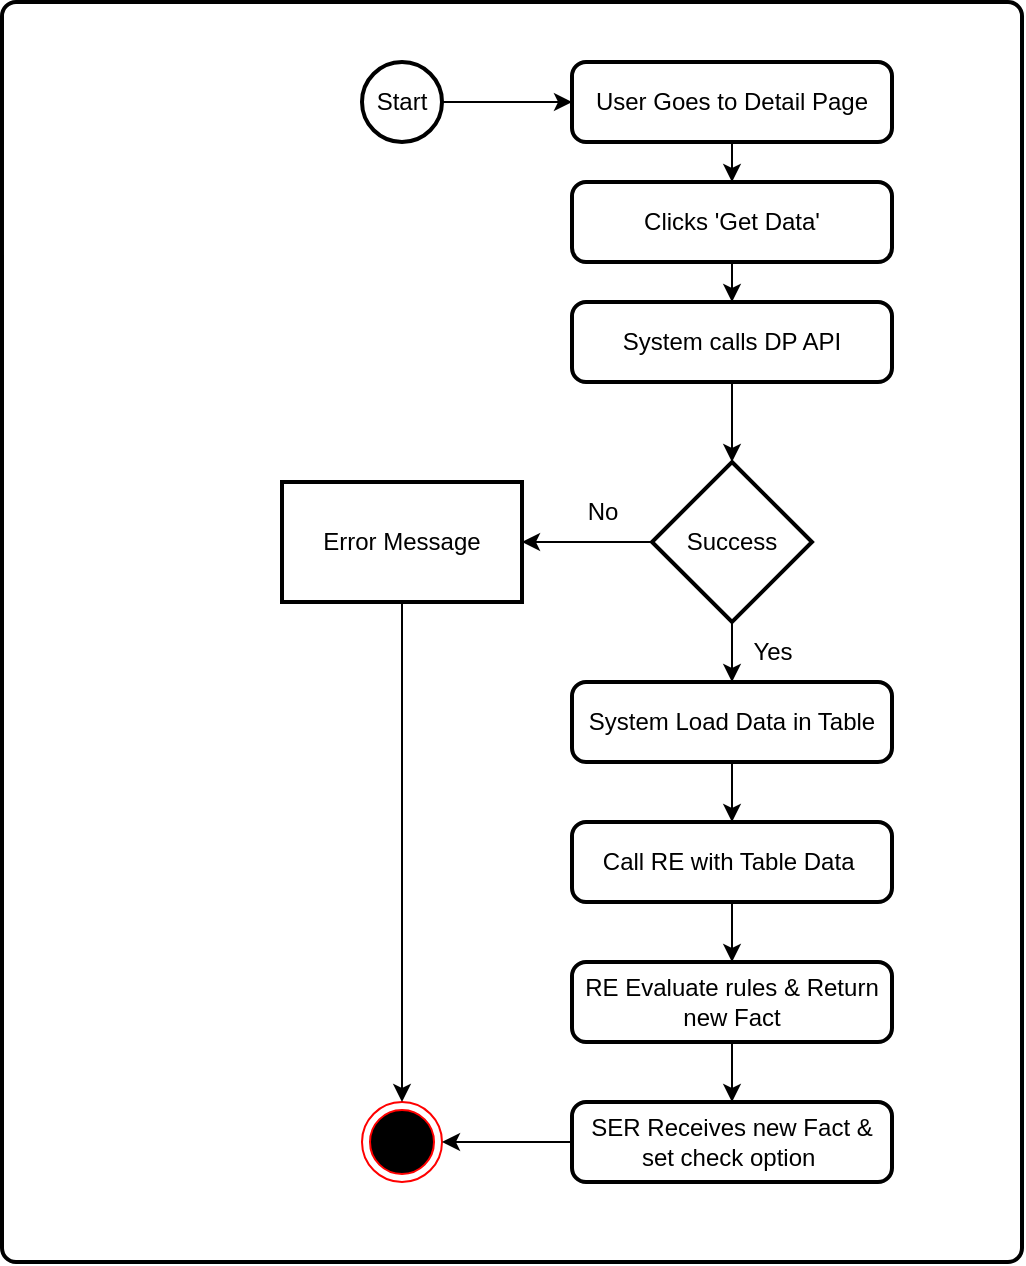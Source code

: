 <mxfile version="22.0.3" type="github">
  <diagram name="Page-1" id="OvvoKKy10x0kGAaWaokc">
    <mxGraphModel dx="1026" dy="576" grid="1" gridSize="10" guides="1" tooltips="1" connect="1" arrows="1" fold="1" page="1" pageScale="1" pageWidth="850" pageHeight="1100" math="0" shadow="0">
      <root>
        <mxCell id="0" />
        <mxCell id="1" parent="0" />
        <mxCell id="pZgdfJ_zKTqpzOzUL0iS-36" value="" style="rounded=1;whiteSpace=wrap;html=1;absoluteArcSize=1;arcSize=14;strokeWidth=2;" vertex="1" parent="1">
          <mxGeometry x="140" y="50" width="510" height="630" as="geometry" />
        </mxCell>
        <mxCell id="pZgdfJ_zKTqpzOzUL0iS-39" value="" style="edgeStyle=orthogonalEdgeStyle;rounded=0;orthogonalLoop=1;jettySize=auto;html=1;" edge="1" parent="1" source="pZgdfJ_zKTqpzOzUL0iS-2" target="pZgdfJ_zKTqpzOzUL0iS-3">
          <mxGeometry relative="1" as="geometry" />
        </mxCell>
        <mxCell id="pZgdfJ_zKTqpzOzUL0iS-2" value="Start" style="strokeWidth=2;html=1;shape=mxgraph.flowchart.start_2;whiteSpace=wrap;" vertex="1" parent="1">
          <mxGeometry x="320" y="80" width="40" height="40" as="geometry" />
        </mxCell>
        <mxCell id="pZgdfJ_zKTqpzOzUL0iS-40" value="" style="edgeStyle=orthogonalEdgeStyle;rounded=0;orthogonalLoop=1;jettySize=auto;html=1;" edge="1" parent="1" source="pZgdfJ_zKTqpzOzUL0iS-3" target="pZgdfJ_zKTqpzOzUL0iS-5">
          <mxGeometry relative="1" as="geometry" />
        </mxCell>
        <mxCell id="pZgdfJ_zKTqpzOzUL0iS-3" value="User Goes to Detail Page" style="rounded=1;whiteSpace=wrap;html=1;absoluteArcSize=1;arcSize=14;strokeWidth=2;" vertex="1" parent="1">
          <mxGeometry x="425" y="80" width="160" height="40" as="geometry" />
        </mxCell>
        <mxCell id="pZgdfJ_zKTqpzOzUL0iS-20" value="" style="edgeStyle=orthogonalEdgeStyle;rounded=0;orthogonalLoop=1;jettySize=auto;html=1;" edge="1" parent="1" source="pZgdfJ_zKTqpzOzUL0iS-5" target="pZgdfJ_zKTqpzOzUL0iS-13">
          <mxGeometry relative="1" as="geometry" />
        </mxCell>
        <mxCell id="pZgdfJ_zKTqpzOzUL0iS-5" value="Clicks &#39;Get Data&#39;" style="rounded=1;whiteSpace=wrap;html=1;absoluteArcSize=1;arcSize=14;strokeWidth=2;" vertex="1" parent="1">
          <mxGeometry x="425" y="140" width="160" height="40" as="geometry" />
        </mxCell>
        <mxCell id="pZgdfJ_zKTqpzOzUL0iS-10" style="edgeStyle=orthogonalEdgeStyle;rounded=0;orthogonalLoop=1;jettySize=auto;html=1;exitX=0.5;exitY=1;exitDx=0;exitDy=0;entryX=0.5;entryY=0;entryDx=0;entryDy=0;" edge="1" parent="1" source="pZgdfJ_zKTqpzOzUL0iS-7" target="pZgdfJ_zKTqpzOzUL0iS-9">
          <mxGeometry relative="1" as="geometry" />
        </mxCell>
        <mxCell id="pZgdfJ_zKTqpzOzUL0iS-7" value="System Load Data in Table" style="rounded=1;whiteSpace=wrap;html=1;absoluteArcSize=1;arcSize=14;strokeWidth=2;" vertex="1" parent="1">
          <mxGeometry x="425" y="390" width="160" height="40" as="geometry" />
        </mxCell>
        <mxCell id="pZgdfJ_zKTqpzOzUL0iS-9" value="Call RE with Table Data&amp;nbsp;" style="rounded=1;whiteSpace=wrap;html=1;absoluteArcSize=1;arcSize=14;strokeWidth=2;" vertex="1" parent="1">
          <mxGeometry x="425" y="460" width="160" height="40" as="geometry" />
        </mxCell>
        <mxCell id="pZgdfJ_zKTqpzOzUL0iS-11" value="" style="ellipse;html=1;shape=endState;fillColor=#000000;strokeColor=#ff0000;" vertex="1" parent="1">
          <mxGeometry x="320" y="600" width="40" height="40" as="geometry" />
        </mxCell>
        <mxCell id="pZgdfJ_zKTqpzOzUL0iS-21" value="" style="edgeStyle=orthogonalEdgeStyle;rounded=0;orthogonalLoop=1;jettySize=auto;html=1;" edge="1" parent="1" source="pZgdfJ_zKTqpzOzUL0iS-13" target="pZgdfJ_zKTqpzOzUL0iS-14">
          <mxGeometry relative="1" as="geometry" />
        </mxCell>
        <mxCell id="pZgdfJ_zKTqpzOzUL0iS-13" value="System calls DP API" style="rounded=1;whiteSpace=wrap;html=1;absoluteArcSize=1;arcSize=14;strokeWidth=2;" vertex="1" parent="1">
          <mxGeometry x="425" y="200" width="160" height="40" as="geometry" />
        </mxCell>
        <mxCell id="pZgdfJ_zKTqpzOzUL0iS-31" value="" style="edgeStyle=orthogonalEdgeStyle;rounded=0;orthogonalLoop=1;jettySize=auto;html=1;" edge="1" parent="1" source="pZgdfJ_zKTqpzOzUL0iS-14" target="pZgdfJ_zKTqpzOzUL0iS-30">
          <mxGeometry relative="1" as="geometry" />
        </mxCell>
        <mxCell id="pZgdfJ_zKTqpzOzUL0iS-14" value="Success" style="strokeWidth=2;html=1;shape=mxgraph.flowchart.decision;whiteSpace=wrap;" vertex="1" parent="1">
          <mxGeometry x="465" y="280" width="80" height="80" as="geometry" />
        </mxCell>
        <mxCell id="pZgdfJ_zKTqpzOzUL0iS-25" value="" style="edgeStyle=orthogonalEdgeStyle;rounded=0;orthogonalLoop=1;jettySize=auto;html=1;exitX=0.5;exitY=1;exitDx=0;exitDy=0;exitPerimeter=0;entryX=0.5;entryY=0;entryDx=0;entryDy=0;" edge="1" parent="1" source="pZgdfJ_zKTqpzOzUL0iS-14" target="pZgdfJ_zKTqpzOzUL0iS-7">
          <mxGeometry relative="1" as="geometry">
            <mxPoint x="350" y="330" as="sourcePoint" />
            <mxPoint x="480" y="440" as="targetPoint" />
          </mxGeometry>
        </mxCell>
        <mxCell id="pZgdfJ_zKTqpzOzUL0iS-26" value="Yes" style="text;html=1;align=center;verticalAlign=middle;resizable=0;points=[];autosize=1;strokeColor=none;fillColor=none;" vertex="1" parent="1">
          <mxGeometry x="505" y="360" width="40" height="30" as="geometry" />
        </mxCell>
        <mxCell id="pZgdfJ_zKTqpzOzUL0iS-42" style="edgeStyle=orthogonalEdgeStyle;rounded=0;orthogonalLoop=1;jettySize=auto;html=1;entryX=0.5;entryY=0;entryDx=0;entryDy=0;" edge="1" parent="1" source="pZgdfJ_zKTqpzOzUL0iS-30" target="pZgdfJ_zKTqpzOzUL0iS-11">
          <mxGeometry relative="1" as="geometry" />
        </mxCell>
        <mxCell id="pZgdfJ_zKTqpzOzUL0iS-30" value="Error Message" style="whiteSpace=wrap;html=1;strokeWidth=2;" vertex="1" parent="1">
          <mxGeometry x="280" y="290" width="120" height="60" as="geometry" />
        </mxCell>
        <mxCell id="pZgdfJ_zKTqpzOzUL0iS-35" value="No" style="text;html=1;align=center;verticalAlign=middle;resizable=0;points=[];autosize=1;strokeColor=none;fillColor=none;" vertex="1" parent="1">
          <mxGeometry x="420" y="290" width="40" height="30" as="geometry" />
        </mxCell>
        <mxCell id="pZgdfJ_zKTqpzOzUL0iS-38" value="" style="edgeStyle=orthogonalEdgeStyle;rounded=0;orthogonalLoop=1;jettySize=auto;html=1;" edge="1" parent="1" source="pZgdfJ_zKTqpzOzUL0iS-9" target="pZgdfJ_zKTqpzOzUL0iS-37">
          <mxGeometry relative="1" as="geometry">
            <mxPoint x="340" y="530" as="sourcePoint" />
            <mxPoint x="340" y="600" as="targetPoint" />
          </mxGeometry>
        </mxCell>
        <mxCell id="pZgdfJ_zKTqpzOzUL0iS-44" value="" style="edgeStyle=orthogonalEdgeStyle;rounded=0;orthogonalLoop=1;jettySize=auto;html=1;" edge="1" parent="1" source="pZgdfJ_zKTqpzOzUL0iS-37" target="pZgdfJ_zKTqpzOzUL0iS-43">
          <mxGeometry relative="1" as="geometry" />
        </mxCell>
        <mxCell id="pZgdfJ_zKTqpzOzUL0iS-37" value="RE Evaluate rules &amp;amp; Return new Fact" style="rounded=1;whiteSpace=wrap;html=1;absoluteArcSize=1;arcSize=14;strokeWidth=2;" vertex="1" parent="1">
          <mxGeometry x="425" y="530" width="160" height="40" as="geometry" />
        </mxCell>
        <mxCell id="pZgdfJ_zKTqpzOzUL0iS-45" value="" style="edgeStyle=orthogonalEdgeStyle;rounded=0;orthogonalLoop=1;jettySize=auto;html=1;" edge="1" parent="1" source="pZgdfJ_zKTqpzOzUL0iS-43" target="pZgdfJ_zKTqpzOzUL0iS-11">
          <mxGeometry relative="1" as="geometry" />
        </mxCell>
        <mxCell id="pZgdfJ_zKTqpzOzUL0iS-43" value="SER Receives new Fact &amp;amp; set check option&amp;nbsp;" style="rounded=1;whiteSpace=wrap;html=1;absoluteArcSize=1;arcSize=14;strokeWidth=2;" vertex="1" parent="1">
          <mxGeometry x="425" y="600" width="160" height="40" as="geometry" />
        </mxCell>
      </root>
    </mxGraphModel>
  </diagram>
</mxfile>
